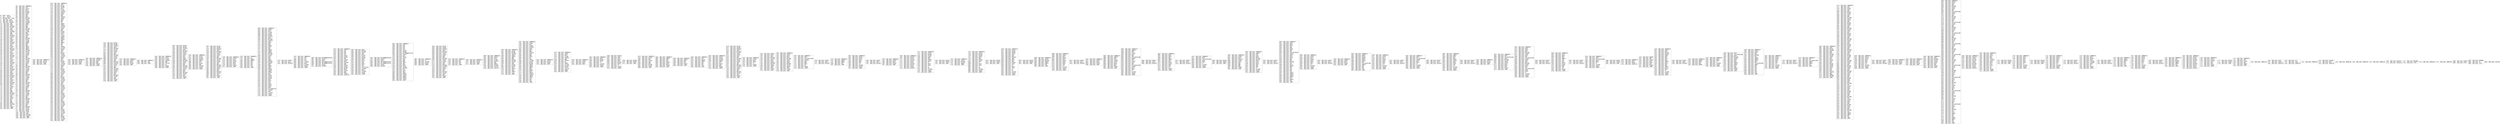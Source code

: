 digraph "graph.cfg.gv" {
	subgraph global {
		node [fontname=Courier fontsize=30.0 rank=same shape=box]
		block_0 [label="0: %00 = #0x1\l2: %01 = #0x40\l4: MSTORE(%01, %00)\l5: [NO_SSA] DUP1\l6: [NO_SSA] PUSH1\l8: [NO_SSA] PUSH20\l1d: [NO_SSA] AND\l1e: [NO_SSA] DUP2\l1f: [NO_SSA] MSTORE\l20: [NO_SSA] PUSH1\l22: [NO_SSA] ADD\l23: [NO_SSA] PUSH1\l25: [NO_SSA] PUSH20\l3a: [NO_SSA] AND\l3b: [NO_SSA] DUP2\l3c: [NO_SSA] MSTORE\l3d: [NO_SSA] PUSH1\l3f: [NO_SSA] ADD\l40: [NO_SSA] PUSH1\l42: [NO_SSA] DUP2\l43: [NO_SSA] MSTORE\l44: [NO_SSA] PUSH1\l46: [NO_SSA] ADD\l47: [NO_SSA] PUSH1\l49: [NO_SSA] DUP2\l4a: [NO_SSA] MSTORE\l4b: [NO_SSA] PUSH1\l4d: [NO_SSA] ADD\l4e: [NO_SSA] PUSH1\l50: [NO_SSA] DUP2\l51: [NO_SSA] MSTORE\l52: [NO_SSA] PUSH1\l54: [NO_SSA] ADD\l55: [NO_SSA] PUSH1\l57: [NO_SSA] DUP2\l58: [NO_SSA] MSTORE\l59: [NO_SSA] PUSH1\l5b: [NO_SSA] ADD\l5c: [NO_SSA] PUSH1\l5e: [NO_SSA] DUP2\l5f: [NO_SSA] MSTORE\l60: [NO_SSA] PUSH1\l62: [NO_SSA] ADD\l63: [NO_SSA] PUSH1\l65: [NO_SSA] DUP2\l66: [NO_SSA] MSTORE\l67: [NO_SSA] PUSH1\l69: [NO_SSA] ADD\l6a: [NO_SSA] PUSH1\l6c: [NO_SSA] DUP2\l6d: [NO_SSA] MSTORE\l6e: [NO_SSA] PUSH1\l70: [NO_SSA] ADD\l71: [NO_SSA] PUSH1\l73: [NO_SSA] DUP1\l74: [NO_SSA] NOT\l75: [NO_SSA] AND\l76: [NO_SSA] DUP2\l77: [NO_SSA] MSTORE\l78: [NO_SSA] PUSH1\l7a: [NO_SSA] ADD\l7b: [NO_SSA] PUSH1\l7d: [NO_SSA] DUP1\l7e: [NO_SSA] NOT\l7f: [NO_SSA] AND\l80: [NO_SSA] DUP2\l81: [NO_SSA] MSTORE\l82: [NO_SSA] POP\l83: [NO_SSA] SWAP1\l84: [NO_SSA] JUMP\l"]
		block_85 [label="85: [NO_SSA] JUMPDEST\l86: [NO_SSA] POP\l87: [NO_SSA] PUSH1\l89: [NO_SSA] DUP1\l8a: [NO_SSA] MLOAD\l8b: [NO_SSA] PUSH2\l8e: [NO_SSA] DUP2\l8f: [NO_SSA] ADD\l90: [NO_SSA] DUP3\l91: [NO_SSA] MSTORE\l92: [NO_SSA] PUSH1\l94: [NO_SSA] SLOAD\l95: [NO_SSA] PUSH20\laa: [NO_SSA] SWAP1\lab: [NO_SSA] DUP2\lac: [NO_SSA] AND\lad: [NO_SSA] DUP3\lae: [NO_SSA] MSTORE\laf: [NO_SSA] PUSH1\lb1: [NO_SSA] SLOAD\lb2: [NO_SSA] AND\lb3: [NO_SSA] PUSH1\lb5: [NO_SSA] DUP3\lb6: [NO_SSA] ADD\lb7: [NO_SSA] MSTORE\lb8: [NO_SSA] PUSH1\lba: [NO_SSA] SLOAD\lbb: [NO_SSA] SWAP2\lbc: [NO_SSA] DUP2\lbd: [NO_SSA] ADD\lbe: [NO_SSA] SWAP2\lbf: [NO_SSA] SWAP1\lc0: [NO_SSA] SWAP2\lc1: [NO_SSA] MSTORE\lc2: [NO_SSA] PUSH1\lc4: [NO_SSA] SLOAD\lc5: [NO_SSA] PUSH1\lc7: [NO_SSA] DUP3\lc8: [NO_SSA] ADD\lc9: [NO_SSA] MSTORE\lca: [NO_SSA] PUSH1\lcc: [NO_SSA] SLOAD\lcd: [NO_SSA] PUSH1\lcf: [NO_SSA] DUP3\ld0: [NO_SSA] ADD\ld1: [NO_SSA] MSTORE\ld2: [NO_SSA] PUSH1\ld4: [NO_SSA] SLOAD\ld5: [NO_SSA] PUSH1\ld7: [NO_SSA] DUP3\ld8: [NO_SSA] ADD\ld9: [NO_SSA] MSTORE\lda: [NO_SSA] PUSH1\ldc: [NO_SSA] SLOAD\ldd: [NO_SSA] PUSH1\ldf: [NO_SSA] DUP3\le0: [NO_SSA] ADD\le1: [NO_SSA] MSTORE\le2: [NO_SSA] PUSH1\le4: [NO_SSA] SLOAD\le5: [NO_SSA] PUSH1\le7: [NO_SSA] DUP3\le8: [NO_SSA] ADD\le9: [NO_SSA] MSTORE\lea: [NO_SSA] PUSH1\lec: [NO_SSA] SLOAD\led: [NO_SSA] PUSH2\lf0: [NO_SSA] DUP3\lf1: [NO_SSA] ADD\lf2: [NO_SSA] MSTORE\lf3: [NO_SSA] PUSH1\lf5: [NO_SSA] SLOAD\lf6: [NO_SSA] PUSH2\lf9: [NO_SSA] DUP3\lfa: [NO_SSA] ADD\lfb: [NO_SSA] MSTORE\lfc: [NO_SSA] PUSH1\lfe: [NO_SSA] SLOAD\lff: [NO_SSA] PUSH2\l102: [NO_SSA] DUP3\l103: [NO_SSA] ADD\l104: [NO_SSA] MSTORE\l105: [NO_SSA] SWAP1\l106: [NO_SSA] JUMP\l"]
		block_107 [label="107: [NO_SSA] JUMPDEST\l108: [NO_SSA] PUSH2\l10b: [NO_SSA] PUSH2\l10e: [NO_SSA] JUMP\l"]
		block_10f [label="10f: [NO_SSA] JUMPDEST\l110: [NO_SSA] DUP1\l111: [NO_SSA] MLOAD\l112: [NO_SSA] PUSH1\l114: [NO_SSA] DUP1\l115: [NO_SSA] SLOAD\l116: [NO_SSA] PUSH20\l12b: [NO_SSA] SWAP3\l12c: [NO_SSA] DUP4\l12d: [NO_SSA] AND\l12e: [NO_SSA] PUSH32\l14f: [NO_SSA] SWAP2\l150: [NO_SSA] DUP3\l151: [NO_SSA] AND\l152: [NO_SSA] OR\l153: [NO_SSA] SWAP1\l154: [NO_SSA] SWAP2\l155: [NO_SSA] SSTORE\l156: [NO_SSA] PUSH1\l158: [NO_SSA] DUP4\l159: [NO_SSA] ADD\l15a: [NO_SSA] MLOAD\l15b: [NO_SSA] PUSH1\l15d: [NO_SSA] DUP1\l15e: [NO_SSA] SLOAD\l15f: [NO_SSA] SWAP2\l160: [NO_SSA] SWAP1\l161: [NO_SSA] SWAP4\l162: [NO_SSA] AND\l163: [NO_SSA] SWAP2\l164: [NO_SSA] AND\l165: [NO_SSA] OR\l166: [NO_SSA] SWAP1\l167: [NO_SSA] SSTORE\l168: [NO_SSA] PUSH1\l16a: [NO_SSA] DUP2\l16b: [NO_SSA] ADD\l16c: [NO_SSA] MLOAD\l16d: [NO_SSA] PUSH1\l16f: [NO_SSA] SSTORE\l170: [NO_SSA] PUSH1\l172: [NO_SSA] DUP2\l173: [NO_SSA] ADD\l174: [NO_SSA] MLOAD\l175: [NO_SSA] PUSH1\l177: [NO_SSA] SSTORE\l178: [NO_SSA] PUSH1\l17a: [NO_SSA] DUP2\l17b: [NO_SSA] ADD\l17c: [NO_SSA] MLOAD\l17d: [NO_SSA] PUSH1\l17f: [NO_SSA] SSTORE\l180: [NO_SSA] PUSH1\l182: [NO_SSA] DUP2\l183: [NO_SSA] ADD\l184: [NO_SSA] MLOAD\l185: [NO_SSA] PUSH1\l187: [NO_SSA] SSTORE\l188: [NO_SSA] PUSH1\l18a: [NO_SSA] DUP2\l18b: [NO_SSA] ADD\l18c: [NO_SSA] MLOAD\l18d: [NO_SSA] PUSH1\l18f: [NO_SSA] SSTORE\l190: [NO_SSA] PUSH1\l192: [NO_SSA] DUP2\l193: [NO_SSA] ADD\l194: [NO_SSA] MLOAD\l195: [NO_SSA] PUSH1\l197: [NO_SSA] SSTORE\l198: [NO_SSA] PUSH2\l19b: [NO_SSA] DUP2\l19c: [NO_SSA] ADD\l19d: [NO_SSA] MLOAD\l19e: [NO_SSA] PUSH1\l1a0: [NO_SSA] SSTORE\l1a1: [NO_SSA] PUSH2\l1a4: [NO_SSA] DUP2\l1a5: [NO_SSA] ADD\l1a6: [NO_SSA] MLOAD\l1a7: [NO_SSA] PUSH1\l1a9: [NO_SSA] SSTORE\l1aa: [NO_SSA] PUSH2\l1ad: [NO_SSA] ADD\l1ae: [NO_SSA] MLOAD\l1af: [NO_SSA] PUSH1\l1b1: [NO_SSA] SSTORE\l1b2: [NO_SSA] JUMP\l"]
		block_1b3 [label="1b3: [NO_SSA] JUMPDEST\l1b4: [NO_SSA] PUSH2\l1b7: [NO_SSA] PUSH2\l1ba: [NO_SSA] JUMP\l"]
		block_1bb [label="1bb: [NO_SSA] JUMPDEST\l1bc: [NO_SSA] PUSH20\l1d1: [NO_SSA] DUP2\l1d2: [NO_SSA] AND\l1d3: [NO_SSA] PUSH2\l1d6: [NO_SSA] JUMPI\l"]
		block_1d7 [label="1d7: [NO_SSA] PUSH1\l1d9: [NO_SSA] MLOAD\l1da: [NO_SSA] PUSH32\l1fb: [NO_SSA] DUP2\l1fc: [NO_SSA] MSTORE\l1fd: [NO_SSA] PUSH1\l1ff: [NO_SSA] PUSH1\l201: [NO_SSA] DUP3\l202: [NO_SSA] ADD\l203: [NO_SSA] MSTORE\l204: [NO_SSA] PUSH1\l206: [NO_SSA] PUSH1\l208: [NO_SSA] DUP3\l209: [NO_SSA] ADD\l20a: [NO_SSA] MSTORE\l20b: [NO_SSA] PUSH32\l22c: [NO_SSA] PUSH1\l22e: [NO_SSA] DUP3\l22f: [NO_SSA] ADD\l230: [NO_SSA] MSTORE\l231: [NO_SSA] PUSH32\l252: [NO_SSA] PUSH1\l254: [NO_SSA] DUP3\l255: [NO_SSA] ADD\l256: [NO_SSA] MSTORE\l257: [NO_SSA] PUSH1\l259: [NO_SSA] ADD\l25a: [NO_SSA] PUSH2\l25d: [NO_SSA] JUMP\l"]
		block_25e [label="25e: [NO_SSA] JUMPDEST\l25f: [NO_SSA] PUSH2\l262: [NO_SSA] DUP2\l263: [NO_SSA] PUSH2\l266: [NO_SSA] JUMP\l"]
		block_267 [label="267: [NO_SSA] JUMPDEST\l268: [NO_SSA] POP\l269: [NO_SSA] JUMP\l"]
		block_26a [label="26a: [NO_SSA] JUMPDEST\l26b: [NO_SSA] PUSH1\l26d: [NO_SSA] SLOAD\l26e: [NO_SSA] PUSH20\l283: [NO_SSA] AND\l284: [NO_SSA] CALLER\l285: [NO_SSA] EQ\l286: [NO_SSA] PUSH2\l289: [NO_SSA] JUMPI\l"]
		block_28a [label="28a: [NO_SSA] PUSH1\l28c: [NO_SSA] MLOAD\l28d: [NO_SSA] PUSH32\l2ae: [NO_SSA] DUP2\l2af: [NO_SSA] MSTORE\l2b0: [NO_SSA] PUSH1\l2b2: [NO_SSA] PUSH1\l2b4: [NO_SSA] DUP3\l2b5: [NO_SSA] ADD\l2b6: [NO_SSA] DUP2\l2b7: [NO_SSA] SWAP1\l2b8: [NO_SSA] MSTORE\l2b9: [NO_SSA] PUSH1\l2bb: [NO_SSA] DUP3\l2bc: [NO_SSA] ADD\l2bd: [NO_SSA] MSTORE\l2be: [NO_SSA] PUSH32\l2df: [NO_SSA] PUSH1\l2e1: [NO_SSA] DUP3\l2e2: [NO_SSA] ADD\l2e3: [NO_SSA] MSTORE\l2e4: [NO_SSA] PUSH1\l2e6: [NO_SSA] ADD\l2e7: [NO_SSA] PUSH2\l2ea: [NO_SSA] JUMP\l"]
		block_2eb [label="2eb: [NO_SSA] JUMPDEST\l2ec: [NO_SSA] PUSH1\l2ee: [NO_SSA] SLOAD\l2ef: [NO_SSA] PUSH21\l305: [NO_SSA] SWAP1\l306: [NO_SSA] DIV\l307: [NO_SSA] PUSH1\l309: [NO_SSA] AND\l30a: [NO_SSA] ISZERO\l30b: [NO_SSA] PUSH2\l30e: [NO_SSA] JUMPI\l"]
		block_30f [label="30f: [NO_SSA] PUSH1\l311: [NO_SSA] MLOAD\l312: [NO_SSA] PUSH32\l333: [NO_SSA] DUP2\l334: [NO_SSA] MSTORE\l335: [NO_SSA] PUSH1\l337: [NO_SSA] PUSH1\l339: [NO_SSA] DUP3\l33a: [NO_SSA] ADD\l33b: [NO_SSA] MSTORE\l33c: [NO_SSA] PUSH1\l33e: [NO_SSA] PUSH1\l340: [NO_SSA] DUP3\l341: [NO_SSA] ADD\l342: [NO_SSA] MSTORE\l343: [NO_SSA] PUSH32\l364: [NO_SSA] PUSH1\l366: [NO_SSA] DUP3\l367: [NO_SSA] ADD\l368: [NO_SSA] MSTORE\l369: [NO_SSA] PUSH1\l36b: [NO_SSA] ADD\l36c: [NO_SSA] PUSH2\l36f: [NO_SSA] JUMP\l"]
		block_370 [label="370: [NO_SSA] JUMPDEST\l371: [NO_SSA] PUSH1\l373: [NO_SSA] DUP3\l374: [NO_SSA] PUSH2\l377: [NO_SSA] DUP6\l378: [NO_SSA] DUP5\l379: [NO_SSA] PUSH2\l37c: [NO_SSA] JUMP\l"]
		block_37d [label="37d: [NO_SSA] JUMPDEST\l37e: [NO_SSA] EQ\l37f: [NO_SSA] SWAP5\l380: [NO_SSA] SWAP4\l381: [NO_SSA] POP\l382: [NO_SSA] POP\l383: [NO_SSA] POP\l384: [NO_SSA] POP\l385: [NO_SSA] JUMP\l"]
		block_386 [label="386: [NO_SSA] JUMPDEST\l387: [NO_SSA] PUSH1\l389: [NO_SSA] DUP1\l38a: [NO_SSA] SLOAD\l38b: [NO_SSA] PUSH1\l38d: [NO_SSA] MLOAD\l38e: [NO_SSA] PUSH32\l3af: [NO_SSA] DUP2\l3b0: [NO_SSA] MSTORE\l3b1: [NO_SSA] PUSH20\l3c6: [NO_SSA] DUP6\l3c7: [NO_SSA] DUP2\l3c8: [NO_SSA] AND\l3c9: [NO_SSA] SWAP4\l3ca: [NO_SSA] DUP3\l3cb: [NO_SSA] ADD\l3cc: [NO_SSA] SWAP4\l3cd: [NO_SSA] SWAP1\l3ce: [NO_SSA] SWAP4\l3cf: [NO_SSA] MSTORE\l3d0: [NO_SSA] PUSH1\l3d2: [NO_SSA] DUP2\l3d3: [NO_SSA] ADD\l3d4: [NO_SSA] DUP5\l3d5: [NO_SSA] SWAP1\l3d6: [NO_SSA] MSTORE\l3d7: [NO_SSA] SWAP2\l3d8: [NO_SSA] AND\l3d9: [NO_SSA] SWAP1\l3da: [NO_SSA] DUP2\l3db: [NO_SSA] SWAP1\l3dc: [NO_SSA] PUSH4\l3e1: [NO_SSA] SWAP1\l3e2: [NO_SSA] PUSH1\l3e4: [NO_SSA] ADD\l3e5: [NO_SSA] PUSH1\l3e7: [NO_SSA] PUSH1\l3e9: [NO_SSA] MLOAD\l3ea: [NO_SSA] DUP1\l3eb: [NO_SSA] DUP4\l3ec: [NO_SSA] SUB\l3ed: [NO_SSA] DUP2\l3ee: [NO_SSA] PUSH1\l3f0: [NO_SSA] DUP8\l3f1: [NO_SSA] DUP1\l3f2: [NO_SSA] EXTCODESIZE\l3f3: [NO_SSA] ISZERO\l3f4: [NO_SSA] DUP1\l3f5: [NO_SSA] ISZERO\l3f6: [NO_SSA] PUSH2\l3f9: [NO_SSA] JUMPI\l"]
		block_3fa [label="3fa: [NO_SSA] PUSH1\l3fc: [NO_SSA] DUP1\l3fd: [NO_SSA] REVERT\l"]
		block_3fe [label="3fe: [NO_SSA] JUMPDEST\l3ff: [NO_SSA] POP\l400: [NO_SSA] GAS\l401: [NO_SSA] CALL\l402: [NO_SSA] ISZERO\l403: [NO_SSA] DUP1\l404: [NO_SSA] ISZERO\l405: [NO_SSA] PUSH2\l408: [NO_SSA] JUMPI\l"]
		block_409 [label="409: [NO_SSA] RETURNDATASIZE\l40a: [NO_SSA] PUSH1\l40c: [NO_SSA] DUP1\l40d: [NO_SSA] RETURNDATACOPY\l40e: [NO_SSA] RETURNDATASIZE\l40f: [NO_SSA] PUSH1\l411: [NO_SSA] REVERT\l"]
		block_412 [label="412: [NO_SSA] JUMPDEST\l413: [NO_SSA] POP\l414: [NO_SSA] POP\l415: [NO_SSA] POP\l416: [NO_SSA] POP\l417: [NO_SSA] PUSH1\l419: [NO_SSA] PUSH1\l41b: [NO_SSA] ADD\l41c: [NO_SSA] SLOAD\l41d: [NO_SSA] DUP2\l41e: [NO_SSA] PUSH20\l433: [NO_SSA] AND\l434: [NO_SSA] PUSH4\l439: [NO_SSA] PUSH1\l43b: [NO_SSA] MLOAD\l43c: [NO_SSA] DUP2\l43d: [NO_SSA] PUSH4\l442: [NO_SSA] AND\l443: [NO_SSA] PUSH1\l445: [NO_SSA] INVALID\l"]
		block_446 [label="446: [NO_SSA] DUP2\l447: [NO_SSA] MSTORE\l448: [NO_SSA] PUSH1\l44a: [NO_SSA] ADD\l44b: [NO_SSA] PUSH1\l44d: [NO_SSA] PUSH1\l44f: [NO_SSA] MLOAD\l450: [NO_SSA] DUP1\l451: [NO_SSA] DUP4\l452: [NO_SSA] SUB\l453: [NO_SSA] DUP2\l454: [NO_SSA] DUP7\l455: [NO_SSA] GAS\l456: [NO_SSA] STATICCALL\l457: [NO_SSA] ISZERO\l458: [NO_SSA] DUP1\l459: [NO_SSA] ISZERO\l45a: [NO_SSA] PUSH2\l45d: [NO_SSA] JUMPI\l"]
		block_45e [label="45e: [NO_SSA] RETURNDATASIZE\l45f: [NO_SSA] PUSH1\l461: [NO_SSA] DUP1\l462: [NO_SSA] RETURNDATACOPY\l463: [NO_SSA] RETURNDATASIZE\l464: [NO_SSA] PUSH1\l466: [NO_SSA] REVERT\l"]
		block_467 [label="467: [NO_SSA] JUMPDEST\l468: [NO_SSA] POP\l469: [NO_SSA] POP\l46a: [NO_SSA] POP\l46b: [NO_SSA] POP\l46c: [NO_SSA] PUSH1\l46e: [NO_SSA] MLOAD\l46f: [NO_SSA] RETURNDATASIZE\l470: [NO_SSA] PUSH1\l472: [NO_SSA] NOT\l473: [NO_SSA] PUSH1\l475: [NO_SSA] DUP3\l476: [NO_SSA] ADD\l477: [NO_SSA] AND\l478: [NO_SSA] DUP3\l479: [NO_SSA] ADD\l47a: [NO_SSA] DUP1\l47b: [NO_SSA] PUSH1\l47d: [NO_SSA] MSTORE\l47e: [NO_SSA] POP\l47f: [NO_SSA] DUP2\l480: [NO_SSA] ADD\l481: [NO_SSA] SWAP1\l482: [NO_SSA] PUSH2\l485: [NO_SSA] SWAP2\l486: [NO_SSA] SWAP1\l487: [NO_SSA] PUSH2\l48a: [NO_SSA] JUMP\l"]
		block_48b [label="48b: [NO_SSA] JUMPDEST\l48c: [NO_SSA] GT\l48d: [NO_SSA] ISZERO\l48e: [NO_SSA] PUSH2\l491: [NO_SSA] JUMPI\l"]
		block_492 [label="492: [NO_SSA] PUSH1\l494: [NO_SSA] MLOAD\l495: [NO_SSA] PUSH32\l4b6: [NO_SSA] DUP2\l4b7: [NO_SSA] MSTORE\l4b8: [NO_SSA] PUSH1\l4ba: [NO_SSA] PUSH1\l4bc: [NO_SSA] DUP3\l4bd: [NO_SSA] ADD\l4be: [NO_SSA] MSTORE\l4bf: [NO_SSA] PUSH1\l4c1: [NO_SSA] PUSH1\l4c3: [NO_SSA] DUP3\l4c4: [NO_SSA] ADD\l4c5: [NO_SSA] MSTORE\l4c6: [NO_SSA] PUSH32\l4e7: [NO_SSA] PUSH1\l4e9: [NO_SSA] DUP3\l4ea: [NO_SSA] ADD\l4eb: [NO_SSA] MSTORE\l4ec: [NO_SSA] PUSH1\l4ee: [NO_SSA] ADD\l4ef: [NO_SSA] PUSH2\l4f2: [NO_SSA] JUMP\l"]
		block_4f3 [label="4f3: [NO_SSA] JUMPDEST\l4f4: [NO_SSA] POP\l4f5: [NO_SSA] POP\l4f6: [NO_SSA] POP\l4f7: [NO_SSA] JUMP\l"]
		block_4f8 [label="4f8: [NO_SSA] JUMPDEST\l4f9: [NO_SSA] PUSH2\l4fc: [NO_SSA] PUSH2\l4ff: [NO_SSA] JUMP\l"]
		block_500 [label="500: [NO_SSA] JUMPDEST\l501: [NO_SSA] PUSH1\l503: [NO_SSA] DUP1\l504: [NO_SSA] SLOAD\l505: [NO_SSA] PUSH32\l526: [NO_SSA] AND\l527: [NO_SSA] SWAP1\l528: [NO_SSA] SSTORE\l529: [NO_SSA] PUSH32\l54a: [NO_SSA] CALLER\l"]
		block_54b [label="54b: [NO_SSA] JUMPDEST\l54c: [NO_SSA] PUSH1\l54e: [NO_SSA] MLOAD\l54f: [NO_SSA] PUSH20\l564: [NO_SSA] SWAP1\l565: [NO_SSA] SWAP2\l566: [NO_SSA] AND\l567: [NO_SSA] DUP2\l568: [NO_SSA] MSTORE\l569: [NO_SSA] PUSH1\l56b: [NO_SSA] ADD\l56c: [NO_SSA] PUSH1\l56e: [NO_SSA] MLOAD\l56f: [NO_SSA] DUP1\l570: [NO_SSA] SWAP2\l571: [NO_SSA] SUB\l572: [NO_SSA] SWAP1\l573: [NO_SSA] LOG1\l574: [NO_SSA] JUMP\l"]
		block_575 [label="575: [NO_SSA] JUMPDEST\l576: [NO_SSA] PUSH1\l578: [NO_SSA] DUP1\l579: [NO_SSA] SLOAD\l57a: [NO_SSA] PUSH20\l58f: [NO_SSA] DUP4\l590: [NO_SSA] DUP2\l591: [NO_SSA] AND\l592: [NO_SSA] PUSH32\l5b3: [NO_SSA] DUP4\l5b4: [NO_SSA] AND\l5b5: [NO_SSA] DUP2\l5b6: [NO_SSA] OR\l5b7: [NO_SSA] DUP5\l5b8: [NO_SSA] SSTORE\l5b9: [NO_SSA] PUSH1\l5bb: [NO_SSA] MLOAD\l5bc: [NO_SSA] SWAP2\l5bd: [NO_SSA] SWAP1\l5be: [NO_SSA] SWAP3\l5bf: [NO_SSA] AND\l5c0: [NO_SSA] SWAP3\l5c1: [NO_SSA] DUP4\l5c2: [NO_SSA] SWAP2\l5c3: [NO_SSA] PUSH32\l5e4: [NO_SSA] SWAP2\l5e5: [NO_SSA] SWAP1\l5e6: [NO_SSA] LOG3\l5e7: [NO_SSA] POP\l5e8: [NO_SSA] POP\l5e9: [NO_SSA] JUMP\l"]
		block_5ea [label="5ea: [NO_SSA] JUMPDEST\l5eb: [NO_SSA] PUSH2\l5ee: [NO_SSA] PUSH2\l5f1: [NO_SSA] JUMP\l"]
		block_5f2 [label="5f2: [NO_SSA] JUMPDEST\l5f3: [NO_SSA] PUSH1\l5f5: [NO_SSA] DUP1\l5f6: [NO_SSA] SLOAD\l5f7: [NO_SSA] PUSH32\l618: [NO_SSA] AND\l619: [NO_SSA] PUSH21\l62f: [NO_SSA] OR\l630: [NO_SSA] SWAP1\l631: [NO_SSA] SSTORE\l632: [NO_SSA] PUSH32\l653: [NO_SSA] PUSH2\l656: [NO_SSA] CALLER\l657: [NO_SSA] SWAP1\l658: [NO_SSA] JUMP\l"]
		block_659 [label="659: [NO_SSA] JUMPDEST\l65a: [NO_SSA] PUSH1\l65c: [NO_SSA] DUP2\l65d: [NO_SSA] DUP2\l"]
		block_65e [label="65e: [NO_SSA] JUMPDEST\l65f: [NO_SSA] DUP5\l660: [NO_SSA] MLOAD\l661: [NO_SSA] DUP2\l662: [NO_SSA] LT\l663: [NO_SSA] ISZERO\l664: [NO_SSA] PUSH2\l667: [NO_SSA] JUMPI\l"]
		block_668 [label="668: [NO_SSA] PUSH2\l66b: [NO_SSA] DUP3\l66c: [NO_SSA] DUP7\l66d: [NO_SSA] DUP4\l66e: [NO_SSA] DUP2\l66f: [NO_SSA] MLOAD\l670: [NO_SSA] DUP2\l671: [NO_SSA] LT\l672: [NO_SSA] PUSH2\l675: [NO_SSA] JUMPI\l"]
		block_676 [label="676: [NO_SSA] PUSH2\l679: [NO_SSA] PUSH2\l67c: [NO_SSA] JUMP\l"]
		block_67d [label="67d: [NO_SSA] JUMPDEST\l67e: [NO_SSA] PUSH1\l680: [NO_SSA] MUL\l681: [NO_SSA] PUSH1\l683: [NO_SSA] ADD\l684: [NO_SSA] ADD\l685: [NO_SSA] MLOAD\l686: [NO_SSA] PUSH2\l689: [NO_SSA] JUMP\l"]
		block_68a [label="68a: [NO_SSA] JUMPDEST\l68b: [NO_SSA] SWAP2\l68c: [NO_SSA] POP\l68d: [NO_SSA] DUP1\l68e: [NO_SSA] PUSH2\l691: [NO_SSA] DUP2\l692: [NO_SSA] PUSH2\l695: [NO_SSA] JUMP\l"]
		block_696 [label="696: [NO_SSA] JUMPDEST\l697: [NO_SSA] SWAP2\l698: [NO_SSA] POP\l699: [NO_SSA] POP\l69a: [NO_SSA] PUSH2\l69d: [NO_SSA] JUMP\l"]
		block_69e [label="69e: [NO_SSA] JUMPDEST\l69f: [NO_SSA] POP\l6a0: [NO_SSA] SWAP4\l6a1: [NO_SSA] SWAP3\l6a2: [NO_SSA] POP\l6a3: [NO_SSA] POP\l6a4: [NO_SSA] POP\l6a5: [NO_SSA] JUMP\l"]
		block_6a6 [label="6a6: [NO_SSA] JUMPDEST\l6a7: [NO_SSA] PUSH1\l6a9: [NO_SSA] SLOAD\l6aa: [NO_SSA] PUSH21\l6c0: [NO_SSA] SWAP1\l6c1: [NO_SSA] DIV\l6c2: [NO_SSA] PUSH1\l6c4: [NO_SSA] AND\l6c5: [NO_SSA] PUSH2\l6c8: [NO_SSA] JUMPI\l"]
		block_6c9 [label="6c9: [NO_SSA] PUSH1\l6cb: [NO_SSA] MLOAD\l6cc: [NO_SSA] PUSH32\l6ed: [NO_SSA] DUP2\l6ee: [NO_SSA] MSTORE\l6ef: [NO_SSA] PUSH1\l6f1: [NO_SSA] PUSH1\l6f3: [NO_SSA] DUP3\l6f4: [NO_SSA] ADD\l6f5: [NO_SSA] MSTORE\l6f6: [NO_SSA] PUSH1\l6f8: [NO_SSA] PUSH1\l6fa: [NO_SSA] DUP3\l6fb: [NO_SSA] ADD\l6fc: [NO_SSA] MSTORE\l6fd: [NO_SSA] PUSH32\l71e: [NO_SSA] PUSH1\l720: [NO_SSA] DUP3\l721: [NO_SSA] ADD\l722: [NO_SSA] MSTORE\l723: [NO_SSA] PUSH1\l725: [NO_SSA] ADD\l726: [NO_SSA] PUSH2\l729: [NO_SSA] JUMP\l"]
		block_72a [label="72a: [NO_SSA] JUMPDEST\l72b: [NO_SSA] PUSH1\l72d: [NO_SSA] DUP2\l72e: [NO_SSA] DUP4\l72f: [NO_SSA] LT\l730: [NO_SSA] PUSH2\l733: [NO_SSA] JUMPI\l"]
		block_734 [label="734: [NO_SSA] PUSH1\l736: [NO_SSA] DUP3\l737: [NO_SSA] DUP2\l738: [NO_SSA] MSTORE\l739: [NO_SSA] PUSH1\l73b: [NO_SSA] DUP5\l73c: [NO_SSA] SWAP1\l73d: [NO_SSA] MSTORE\l73e: [NO_SSA] PUSH1\l740: [NO_SSA] SWAP1\l741: [NO_SSA] SHA3\l742: [NO_SSA] PUSH2\l745: [NO_SSA] JUMP\l"]
		block_746 [label="746: [NO_SSA] JUMPDEST\l747: [NO_SSA] PUSH1\l749: [NO_SSA] DUP4\l74a: [NO_SSA] DUP2\l74b: [NO_SSA] MSTORE\l74c: [NO_SSA] PUSH1\l74e: [NO_SSA] DUP4\l74f: [NO_SSA] SWAP1\l750: [NO_SSA] MSTORE\l751: [NO_SSA] PUSH1\l753: [NO_SSA] SWAP1\l754: [NO_SSA] SHA3\l755: [NO_SSA] PUSH2\l758: [NO_SSA] JUMP\l"]
		block_759 [label="759: [NO_SSA] JUMPDEST\l75a: [NO_SSA] DUP1\l75b: [NO_SSA] CALLDATALOAD\l75c: [NO_SSA] PUSH20\l771: [NO_SSA] DUP2\l772: [NO_SSA] AND\l773: [NO_SSA] DUP2\l774: [NO_SSA] EQ\l775: [NO_SSA] PUSH2\l778: [NO_SSA] JUMPI\l"]
		block_779 [label="779: [NO_SSA] PUSH1\l77b: [NO_SSA] DUP1\l77c: [NO_SSA] REVERT\l"]
		block_77d [label="77d: [NO_SSA] JUMPDEST\l77e: [NO_SSA] SWAP2\l77f: [NO_SSA] SWAP1\l780: [NO_SSA] POP\l781: [NO_SSA] JUMP\l"]
		block_782 [label="782: [NO_SSA] JUMPDEST\l783: [NO_SSA] PUSH1\l785: [NO_SSA] PUSH1\l787: [NO_SSA] DUP3\l788: [NO_SSA] DUP5\l789: [NO_SSA] SUB\l78a: [NO_SSA] SLT\l78b: [NO_SSA] ISZERO\l78c: [NO_SSA] PUSH2\l78f: [NO_SSA] JUMPI\l"]
		block_790 [label="790: [NO_SSA] PUSH1\l792: [NO_SSA] DUP1\l793: [NO_SSA] REVERT\l"]
		block_794 [label="794: [NO_SSA] JUMPDEST\l795: [NO_SSA] PUSH2\l798: [NO_SSA] DUP3\l799: [NO_SSA] PUSH2\l79c: [NO_SSA] JUMP\l"]
		block_79d [label="79d: [NO_SSA] JUMPDEST\l79e: [NO_SSA] PUSH32\l7bf: [NO_SSA] PUSH1\l7c1: [NO_SSA] MSTORE\l7c2: [NO_SSA] PUSH1\l7c4: [NO_SSA] PUSH1\l7c6: [NO_SSA] MSTORE\l7c7: [NO_SSA] PUSH1\l7c9: [NO_SSA] PUSH1\l7cb: [NO_SSA] REVERT\l"]
		block_7cc [label="7cc: [NO_SSA] JUMPDEST\l7cd: [NO_SSA] PUSH1\l7cf: [NO_SSA] MLOAD\l7d0: [NO_SSA] PUSH1\l7d2: [NO_SSA] DUP2\l7d3: [NO_SSA] ADD\l7d4: [NO_SSA] PUSH8\l7dd: [NO_SSA] DUP2\l7de: [NO_SSA] GT\l7df: [NO_SSA] DUP3\l7e0: [NO_SSA] DUP3\l7e1: [NO_SSA] LT\l7e2: [NO_SSA] OR\l7e3: [NO_SSA] ISZERO\l7e4: [NO_SSA] PUSH2\l7e7: [NO_SSA] JUMPI\l"]
		block_7e8 [label="7e8: [NO_SSA] PUSH2\l7eb: [NO_SSA] PUSH2\l7ee: [NO_SSA] JUMP\l"]
		block_7ef [label="7ef: [NO_SSA] JUMPDEST\l7f0: [NO_SSA] PUSH1\l7f2: [NO_SSA] MSTORE\l7f3: [NO_SSA] SWAP1\l7f4: [NO_SSA] JUMP\l"]
		block_7f5 [label="7f5: [NO_SSA] JUMPDEST\l7f6: [NO_SSA] PUSH1\l7f8: [NO_SSA] MLOAD\l7f9: [NO_SSA] PUSH2\l7fc: [NO_SSA] DUP2\l7fd: [NO_SSA] ADD\l7fe: [NO_SSA] PUSH8\l807: [NO_SSA] DUP2\l808: [NO_SSA] GT\l809: [NO_SSA] DUP3\l80a: [NO_SSA] DUP3\l80b: [NO_SSA] LT\l80c: [NO_SSA] OR\l80d: [NO_SSA] ISZERO\l80e: [NO_SSA] PUSH2\l811: [NO_SSA] JUMPI\l"]
		block_812 [label="812: [NO_SSA] PUSH2\l815: [NO_SSA] PUSH2\l818: [NO_SSA] JUMP\l"]
		block_819 [label="819: [NO_SSA] JUMPDEST\l81a: [NO_SSA] PUSH1\l81c: [NO_SSA] MLOAD\l81d: [NO_SSA] PUSH1\l81f: [NO_SSA] DUP3\l820: [NO_SSA] ADD\l821: [NO_SSA] PUSH32\l842: [NO_SSA] AND\l843: [NO_SSA] DUP2\l844: [NO_SSA] ADD\l845: [NO_SSA] PUSH8\l84e: [NO_SSA] DUP2\l84f: [NO_SSA] GT\l850: [NO_SSA] DUP3\l851: [NO_SSA] DUP3\l852: [NO_SSA] LT\l853: [NO_SSA] OR\l854: [NO_SSA] ISZERO\l855: [NO_SSA] PUSH2\l858: [NO_SSA] JUMPI\l"]
		block_859 [label="859: [NO_SSA] PUSH2\l85c: [NO_SSA] PUSH2\l85f: [NO_SSA] JUMP\l"]
		block_860 [label="860: [NO_SSA] JUMPDEST\l861: [NO_SSA] PUSH1\l863: [NO_SSA] MSTORE\l864: [NO_SSA] SWAP2\l865: [NO_SSA] SWAP1\l866: [NO_SSA] POP\l867: [NO_SSA] JUMP\l"]
		block_868 [label="868: [NO_SSA] JUMPDEST\l869: [NO_SSA] PUSH1\l86b: [NO_SSA] DUP1\l86c: [NO_SSA] PUSH1\l86e: [NO_SSA] DUP1\l86f: [NO_SSA] PUSH1\l871: [NO_SSA] DUP6\l872: [NO_SSA] DUP8\l873: [NO_SSA] SUB\l874: [NO_SSA] SLT\l875: [NO_SSA] ISZERO\l876: [NO_SSA] PUSH2\l879: [NO_SSA] JUMPI\l"]
		block_87a [label="87a: [NO_SSA] PUSH1\l87c: [NO_SSA] DUP1\l87d: [NO_SSA] REVERT\l"]
		block_87e [label="87e: [NO_SSA] JUMPDEST\l87f: [NO_SSA] PUSH2\l882: [NO_SSA] DUP6\l883: [NO_SSA] PUSH2\l886: [NO_SSA] JUMP\l"]
		block_887 [label="887: [NO_SSA] JUMPDEST\l888: [NO_SSA] SWAP4\l889: [NO_SSA] POP\l88a: [NO_SSA] PUSH1\l88c: [NO_SSA] PUSH2\l88f: [NO_SSA] DUP2\l890: [NO_SSA] DUP8\l891: [NO_SSA] ADD\l892: [NO_SSA] PUSH2\l895: [NO_SSA] JUMP\l"]
		block_896 [label="896: [NO_SSA] JUMPDEST\l897: [NO_SSA] SWAP4\l898: [NO_SSA] POP\l899: [NO_SSA] PUSH1\l89b: [NO_SSA] DUP7\l89c: [NO_SSA] ADD\l89d: [NO_SSA] CALLDATALOAD\l89e: [NO_SSA] SWAP3\l89f: [NO_SSA] POP\l8a0: [NO_SSA] PUSH1\l8a2: [NO_SSA] DUP7\l8a3: [NO_SSA] ADD\l8a4: [NO_SSA] CALLDATALOAD\l8a5: [NO_SSA] PUSH8\l8ae: [NO_SSA] DUP1\l8af: [NO_SSA] DUP3\l8b0: [NO_SSA] GT\l8b1: [NO_SSA] ISZERO\l8b2: [NO_SSA] PUSH2\l8b5: [NO_SSA] JUMPI\l"]
		block_8b6 [label="8b6: [NO_SSA] PUSH1\l8b8: [NO_SSA] DUP1\l8b9: [NO_SSA] REVERT\l"]
		block_8ba [label="8ba: [NO_SSA] JUMPDEST\l8bb: [NO_SSA] DUP2\l8bc: [NO_SSA] DUP9\l8bd: [NO_SSA] ADD\l8be: [NO_SSA] SWAP2\l8bf: [NO_SSA] POP\l8c0: [NO_SSA] DUP9\l8c1: [NO_SSA] PUSH1\l8c3: [NO_SSA] DUP4\l8c4: [NO_SSA] ADD\l8c5: [NO_SSA] SLT\l8c6: [NO_SSA] PUSH2\l8c9: [NO_SSA] JUMPI\l"]
		block_8ca [label="8ca: [NO_SSA] PUSH1\l8cc: [NO_SSA] DUP1\l8cd: [NO_SSA] REVERT\l"]
		block_8ce [label="8ce: [NO_SSA] JUMPDEST\l8cf: [NO_SSA] DUP2\l8d0: [NO_SSA] CALLDATALOAD\l8d1: [NO_SSA] DUP2\l8d2: [NO_SSA] DUP2\l8d3: [NO_SSA] GT\l8d4: [NO_SSA] ISZERO\l8d5: [NO_SSA] PUSH2\l8d8: [NO_SSA] JUMPI\l"]
		block_8d9 [label="8d9: [NO_SSA] PUSH2\l8dc: [NO_SSA] PUSH2\l8df: [NO_SSA] JUMP\l"]
		block_8e0 [label="8e0: [NO_SSA] JUMPDEST\l8e1: [NO_SSA] PUSH2\l8e4: [NO_SSA] DUP5\l8e5: [NO_SSA] PUSH32\l906: [NO_SSA] PUSH1\l908: [NO_SSA] DUP5\l909: [NO_SSA] ADD\l90a: [NO_SSA] AND\l90b: [NO_SSA] ADD\l90c: [NO_SSA] PUSH2\l90f: [NO_SSA] JUMP\l"]
		block_910 [label="910: [NO_SSA] JUMPDEST\l911: [NO_SSA] SWAP2\l912: [NO_SSA] POP\l913: [NO_SSA] DUP1\l914: [NO_SSA] DUP3\l915: [NO_SSA] MSTORE\l916: [NO_SSA] DUP10\l917: [NO_SSA] DUP5\l918: [NO_SSA] DUP3\l919: [NO_SSA] DUP6\l91a: [NO_SSA] ADD\l91b: [NO_SSA] ADD\l91c: [NO_SSA] GT\l91d: [NO_SSA] ISZERO\l91e: [NO_SSA] PUSH2\l921: [NO_SSA] JUMPI\l"]
		block_922 [label="922: [NO_SSA] PUSH1\l924: [NO_SSA] DUP1\l925: [NO_SSA] REVERT\l"]
		block_926 [label="926: [NO_SSA] JUMPDEST\l927: [NO_SSA] DUP1\l928: [NO_SSA] DUP5\l929: [NO_SSA] DUP5\l92a: [NO_SSA] ADD\l92b: [NO_SSA] DUP6\l92c: [NO_SSA] DUP5\l92d: [NO_SSA] ADD\l92e: [NO_SSA] CALLDATACOPY\l92f: [NO_SSA] PUSH1\l931: [NO_SSA] DUP5\l932: [NO_SSA] DUP3\l933: [NO_SSA] DUP5\l934: [NO_SSA] ADD\l935: [NO_SSA] ADD\l936: [NO_SSA] MSTORE\l937: [NO_SSA] POP\l938: [NO_SSA] DUP1\l939: [NO_SSA] SWAP4\l93a: [NO_SSA] POP\l93b: [NO_SSA] POP\l93c: [NO_SSA] POP\l93d: [NO_SSA] POP\l93e: [NO_SSA] SWAP3\l93f: [NO_SSA] SWAP6\l940: [NO_SSA] SWAP2\l941: [NO_SSA] SWAP5\l942: [NO_SSA] POP\l943: [NO_SSA] SWAP3\l944: [NO_SSA] POP\l945: [NO_SSA] JUMP\l"]
		block_946 [label="946: [NO_SSA] JUMPDEST\l947: [NO_SSA] PUSH1\l949: [NO_SSA] DUP1\l94a: [NO_SSA] PUSH1\l94c: [NO_SSA] DUP4\l94d: [NO_SSA] DUP6\l94e: [NO_SSA] SUB\l94f: [NO_SSA] SLT\l950: [NO_SSA] ISZERO\l951: [NO_SSA] PUSH2\l954: [NO_SSA] JUMPI\l"]
		block_955 [label="955: [NO_SSA] PUSH1\l957: [NO_SSA] DUP1\l958: [NO_SSA] REVERT\l"]
		block_959 [label="959: [NO_SSA] JUMPDEST\l95a: [NO_SSA] PUSH2\l95d: [NO_SSA] DUP4\l95e: [NO_SSA] PUSH2\l961: [NO_SSA] JUMP\l"]
		block_962 [label="962: [NO_SSA] JUMPDEST\l963: [NO_SSA] SWAP5\l964: [NO_SSA] PUSH1\l966: [NO_SSA] SWAP4\l967: [NO_SSA] SWAP1\l968: [NO_SSA] SWAP4\l969: [NO_SSA] ADD\l96a: [NO_SSA] CALLDATALOAD\l96b: [NO_SSA] SWAP4\l96c: [NO_SSA] POP\l96d: [NO_SSA] POP\l96e: [NO_SSA] POP\l96f: [NO_SSA] JUMP\l"]
		block_970 [label="970: [NO_SSA] JUMPDEST\l971: [NO_SSA] PUSH1\l973: [NO_SSA] DUP1\l974: [NO_SSA] PUSH1\l976: [NO_SSA] DUP4\l977: [NO_SSA] DUP6\l978: [NO_SSA] SUB\l979: [NO_SSA] SLT\l97a: [NO_SSA] ISZERO\l97b: [NO_SSA] PUSH2\l97e: [NO_SSA] JUMPI\l"]
		block_97f [label="97f: [NO_SSA] PUSH1\l981: [NO_SSA] DUP1\l982: [NO_SSA] REVERT\l"]
		block_983 [label="983: [NO_SSA] JUMPDEST\l984: [NO_SSA] DUP3\l985: [NO_SSA] CALLDATALOAD\l986: [NO_SSA] PUSH8\l98f: [NO_SSA] DUP1\l990: [NO_SSA] DUP3\l991: [NO_SSA] GT\l992: [NO_SSA] ISZERO\l993: [NO_SSA] PUSH2\l996: [NO_SSA] JUMPI\l"]
		block_997 [label="997: [NO_SSA] PUSH1\l999: [NO_SSA] DUP1\l99a: [NO_SSA] REVERT\l"]
		block_99b [label="99b: [NO_SSA] JUMPDEST\l99c: [NO_SSA] SWAP1\l99d: [NO_SSA] DUP5\l99e: [NO_SSA] ADD\l99f: [NO_SSA] SWAP1\l9a0: [NO_SSA] PUSH1\l9a2: [NO_SSA] DUP3\l9a3: [NO_SSA] DUP8\l9a4: [NO_SSA] SUB\l9a5: [NO_SSA] SLT\l9a6: [NO_SSA] ISZERO\l9a7: [NO_SSA] PUSH2\l9aa: [NO_SSA] JUMPI\l"]
		block_9ab [label="9ab: [NO_SSA] PUSH1\l9ad: [NO_SSA] DUP1\l9ae: [NO_SSA] REVERT\l"]
		block_9af [label="9af: [NO_SSA] JUMPDEST\l9b0: [NO_SSA] PUSH2\l9b3: [NO_SSA] PUSH2\l9b6: [NO_SSA] JUMP\l"]
		block_9b7 [label="9b7: [NO_SSA] JUMPDEST\l9b8: [NO_SSA] DUP3\l9b9: [NO_SSA] CALLDATALOAD\l9ba: [NO_SSA] DUP2\l9bb: [NO_SSA] MSTORE\l9bc: [NO_SSA] PUSH1\l9be: [NO_SSA] PUSH2\l9c1: [NO_SSA] DUP2\l9c2: [NO_SSA] DUP6\l9c3: [NO_SSA] ADD\l9c4: [NO_SSA] PUSH2\l9c7: [NO_SSA] JUMP\l"]
		block_9c8 [label="9c8: [NO_SSA] JUMPDEST\l9c9: [NO_SSA] DUP2\l9ca: [NO_SSA] DUP4\l9cb: [NO_SSA] ADD\l9cc: [NO_SSA] MSTORE\l9cd: [NO_SSA] PUSH1\l9cf: [NO_SSA] DUP5\l9d0: [NO_SSA] ADD\l9d1: [NO_SSA] CALLDATALOAD\l9d2: [NO_SSA] PUSH1\l9d4: [NO_SSA] DUP4\l9d5: [NO_SSA] ADD\l9d6: [NO_SSA] MSTORE\l9d7: [NO_SSA] PUSH1\l9d9: [NO_SSA] DUP5\l9da: [NO_SSA] ADD\l9db: [NO_SSA] CALLDATALOAD\l9dc: [NO_SSA] DUP4\l9dd: [NO_SSA] DUP2\l9de: [NO_SSA] GT\l9df: [NO_SSA] ISZERO\l9e0: [NO_SSA] PUSH2\l9e3: [NO_SSA] JUMPI\l"]
		block_9e4 [label="9e4: [NO_SSA] PUSH1\l9e6: [NO_SSA] DUP1\l9e7: [NO_SSA] REVERT\l"]
		block_9e8 [label="9e8: [NO_SSA] JUMPDEST\l9e9: [NO_SSA] DUP1\l9ea: [NO_SSA] DUP6\l9eb: [NO_SSA] ADD\l9ec: [NO_SSA] SWAP5\l9ed: [NO_SSA] POP\l9ee: [NO_SSA] POP\l9ef: [NO_SSA] DUP8\l9f0: [NO_SSA] PUSH1\l9f2: [NO_SSA] DUP6\l9f3: [NO_SSA] ADD\l9f4: [NO_SSA] SLT\l9f5: [NO_SSA] PUSH2\l9f8: [NO_SSA] JUMPI\l"]
		block_9f9 [label="9f9: [NO_SSA] PUSH1\l9fb: [NO_SSA] DUP1\l9fc: [NO_SSA] REVERT\l"]
		block_9fd [label="9fd: [NO_SSA] JUMPDEST\l9fe: [NO_SSA] DUP4\l9ff: [NO_SSA] CALLDATALOAD\la00: [NO_SSA] DUP4\la01: [NO_SSA] DUP2\la02: [NO_SSA] GT\la03: [NO_SSA] ISZERO\la04: [NO_SSA] PUSH2\la07: [NO_SSA] JUMPI\l"]
		block_a08 [label="a08: [NO_SSA] PUSH2\la0b: [NO_SSA] PUSH2\la0e: [NO_SSA] JUMP\l"]
		block_a0f [label="a0f: [NO_SSA] JUMPDEST\la10: [NO_SSA] DUP1\la11: [NO_SSA] PUSH1\la13: [NO_SSA] INVALID\l"]
		block_a14 [label="a14: [NO_SSA] SWAP4\la15: [NO_SSA] POP\la16: [NO_SSA] PUSH2\la19: [NO_SSA] DUP3\la1a: [NO_SSA] DUP6\la1b: [NO_SSA] ADD\la1c: [NO_SSA] PUSH2\la1f: [NO_SSA] JUMP\l"]
		block_a20 [label="a20: [NO_SSA] JUMPDEST\la21: [NO_SSA] DUP2\la22: [NO_SSA] DUP2\la23: [NO_SSA] MSTORE\la24: [NO_SSA] SWAP4\la25: [NO_SSA] DUP6\la26: [NO_SSA] ADD\la27: [NO_SSA] DUP3\la28: [NO_SSA] ADD\la29: [NO_SSA] SWAP4\la2a: [NO_SSA] DUP3\la2b: [NO_SSA] DUP2\la2c: [NO_SSA] ADD\la2d: [NO_SSA] SWAP1\la2e: [NO_SSA] DUP11\la2f: [NO_SSA] DUP7\la30: [NO_SSA] GT\la31: [NO_SSA] ISZERO\la32: [NO_SSA] PUSH2\la35: [NO_SSA] JUMPI\l"]
		block_a36 [label="a36: [NO_SSA] PUSH1\la38: [NO_SSA] DUP1\la39: [NO_SSA] REVERT\l"]
		block_a3a [label="a3a: [NO_SSA] JUMPDEST\la3b: [NO_SSA] SWAP6\la3c: [NO_SSA] DUP4\la3d: [NO_SSA] ADD\la3e: [NO_SSA] SWAP6\l"]
		block_a3f [label="a3f: [NO_SSA] JUMPDEST\la40: [NO_SSA] DUP6\la41: [NO_SSA] DUP8\la42: [NO_SSA] LT\la43: [NO_SSA] ISZERO\la44: [NO_SSA] PUSH2\la47: [NO_SSA] JUMPI\l"]
		block_a48 [label="a48: [NO_SSA] DUP7\la49: [NO_SSA] CALLDATALOAD\la4a: [NO_SSA] DUP3\la4b: [NO_SSA] MSTORE\la4c: [NO_SSA] SWAP6\la4d: [NO_SSA] DUP4\la4e: [NO_SSA] ADD\la4f: [NO_SSA] SWAP6\la50: [NO_SSA] SWAP1\la51: [NO_SSA] DUP4\la52: [NO_SSA] ADD\la53: [NO_SSA] SWAP1\la54: [NO_SSA] PUSH2\la57: [NO_SSA] JUMP\l"]
		block_a58 [label="a58: [NO_SSA] JUMPDEST\la59: [NO_SSA] PUSH1\la5b: [NO_SSA] DUP6\la5c: [NO_SSA] ADD\la5d: [NO_SSA] MSTORE\la5e: [NO_SSA] POP\la5f: [NO_SSA] SWAP2\la60: [NO_SSA] SWAP9\la61: [NO_SSA] SWAP7\la62: [NO_SSA] ADD\la63: [NO_SSA] CALLDATALOAD\la64: [NO_SSA] SWAP7\la65: [NO_SSA] POP\la66: [NO_SSA] POP\la67: [NO_SSA] POP\la68: [NO_SSA] POP\la69: [NO_SSA] POP\la6a: [NO_SSA] POP\la6b: [NO_SSA] JUMP\l"]
		block_a6c [label="a6c: [NO_SSA] JUMPDEST\la6d: [NO_SSA] PUSH1\la6f: [NO_SSA] PUSH1\la71: [NO_SSA] DUP3\la72: [NO_SSA] DUP5\la73: [NO_SSA] SUB\la74: [NO_SSA] SLT\la75: [NO_SSA] ISZERO\la76: [NO_SSA] PUSH2\la79: [NO_SSA] JUMPI\l"]
		block_a7a [label="a7a: [NO_SSA] PUSH1\la7c: [NO_SSA] DUP1\la7d: [NO_SSA] REVERT\l"]
		block_a7e [label="a7e: [NO_SSA] JUMPDEST\la7f: [NO_SSA] POP\la80: [NO_SSA] CALLDATALOAD\la81: [NO_SSA] SWAP2\la82: [NO_SSA] SWAP1\la83: [NO_SSA] POP\la84: [NO_SSA] JUMP\l"]
		block_a85 [label="a85: [NO_SSA] JUMPDEST\la86: [NO_SSA] DUP2\la87: [NO_SSA] MLOAD\la88: [NO_SSA] PUSH20\la9d: [NO_SSA] AND\la9e: [NO_SSA] DUP2\la9f: [NO_SSA] MSTORE\laa0: [NO_SSA] PUSH2\laa3: [NO_SSA] DUP2\laa4: [NO_SSA] ADD\laa5: [NO_SSA] PUSH1\laa7: [NO_SSA] DUP4\laa8: [NO_SSA] ADD\laa9: [NO_SSA] MLOAD\laaa: [NO_SSA] PUSH2\laad: [NO_SSA] PUSH1\laaf: [NO_SSA] DUP5\lab0: [NO_SSA] ADD\lab1: [NO_SSA] DUP3\lab2: [NO_SSA] PUSH20\lac7: [NO_SSA] AND\lac8: [NO_SSA] SWAP1\lac9: [NO_SSA] MSTORE\laca: [NO_SSA] JUMP\l"]
		block_acb [label="acb: [NO_SSA] JUMPDEST\lacc: [NO_SSA] POP\lacd: [NO_SSA] PUSH1\lacf: [NO_SSA] DUP4\lad0: [NO_SSA] ADD\lad1: [NO_SSA] MLOAD\lad2: [NO_SSA] PUSH1\lad4: [NO_SSA] DUP4\lad5: [NO_SSA] ADD\lad6: [NO_SSA] MSTORE\lad7: [NO_SSA] PUSH1\lad9: [NO_SSA] DUP4\lada: [NO_SSA] ADD\ladb: [NO_SSA] MLOAD\ladc: [NO_SSA] PUSH1\lade: [NO_SSA] DUP4\ladf: [NO_SSA] ADD\lae0: [NO_SSA] MSTORE\lae1: [NO_SSA] PUSH1\lae3: [NO_SSA] DUP4\lae4: [NO_SSA] ADD\lae5: [NO_SSA] MLOAD\lae6: [NO_SSA] PUSH1\lae8: [NO_SSA] DUP4\lae9: [NO_SSA] ADD\laea: [NO_SSA] MSTORE\laeb: [NO_SSA] PUSH1\laed: [NO_SSA] DUP4\laee: [NO_SSA] ADD\laef: [NO_SSA] MLOAD\laf0: [NO_SSA] PUSH1\laf2: [NO_SSA] DUP4\laf3: [NO_SSA] ADD\laf4: [NO_SSA] MSTORE\laf5: [NO_SSA] PUSH1\laf7: [NO_SSA] DUP4\laf8: [NO_SSA] ADD\laf9: [NO_SSA] MLOAD\lafa: [NO_SSA] PUSH1\lafc: [NO_SSA] DUP4\lafd: [NO_SSA] ADD\lafe: [NO_SSA] MSTORE\laff: [NO_SSA] PUSH1\lb01: [NO_SSA] DUP4\lb02: [NO_SSA] ADD\lb03: [NO_SSA] MLOAD\lb04: [NO_SSA] PUSH1\lb06: [NO_SSA] DUP4\lb07: [NO_SSA] ADD\lb08: [NO_SSA] MSTORE\lb09: [NO_SSA] PUSH2\lb0c: [NO_SSA] DUP1\lb0d: [NO_SSA] DUP5\lb0e: [NO_SSA] ADD\lb0f: [NO_SSA] MLOAD\lb10: [NO_SSA] DUP2\lb11: [NO_SSA] DUP5\lb12: [NO_SSA] ADD\lb13: [NO_SSA] MSTORE\lb14: [NO_SSA] POP\lb15: [NO_SSA] PUSH2\lb18: [NO_SSA] DUP1\lb19: [NO_SSA] DUP5\lb1a: [NO_SSA] ADD\lb1b: [NO_SSA] MLOAD\lb1c: [NO_SSA] DUP2\lb1d: [NO_SSA] DUP5\lb1e: [NO_SSA] ADD\lb1f: [NO_SSA] MSTORE\lb20: [NO_SSA] POP\lb21: [NO_SSA] PUSH2\lb24: [NO_SSA] DUP1\lb25: [NO_SSA] DUP5\lb26: [NO_SSA] ADD\lb27: [NO_SSA] MLOAD\lb28: [NO_SSA] DUP2\lb29: [NO_SSA] DUP5\lb2a: [NO_SSA] ADD\lb2b: [NO_SSA] MSTORE\lb2c: [NO_SSA] POP\lb2d: [NO_SSA] SWAP3\lb2e: [NO_SSA] SWAP2\lb2f: [NO_SSA] POP\lb30: [NO_SSA] POP\lb31: [NO_SSA] JUMP\l"]
		block_b32 [label="b32: [NO_SSA] JUMPDEST\lb33: [NO_SSA] PUSH1\lb35: [NO_SSA] PUSH2\lb38: [NO_SSA] DUP3\lb39: [NO_SSA] DUP5\lb3a: [NO_SSA] SUB\lb3b: [NO_SSA] SLT\lb3c: [NO_SSA] ISZERO\lb3d: [NO_SSA] PUSH2\lb40: [NO_SSA] JUMPI\l"]
		block_b41 [label="b41: [NO_SSA] PUSH1\lb43: [NO_SSA] DUP1\lb44: [NO_SSA] REVERT\l"]
		block_b45 [label="b45: [NO_SSA] JUMPDEST\lb46: [NO_SSA] PUSH2\lb49: [NO_SSA] PUSH2\lb4c: [NO_SSA] JUMP\l"]
		block_b4d [label="b4d: [NO_SSA] JUMPDEST\lb4e: [NO_SSA] PUSH2\lb51: [NO_SSA] DUP4\lb52: [NO_SSA] PUSH2\lb55: [NO_SSA] JUMP\l"]
		block_b56 [label="b56: [NO_SSA] JUMPDEST\lb57: [NO_SSA] DUP2\lb58: [NO_SSA] MSTORE\lb59: [NO_SSA] PUSH2\lb5c: [NO_SSA] PUSH1\lb5e: [NO_SSA] DUP5\lb5f: [NO_SSA] ADD\lb60: [NO_SSA] PUSH2\lb63: [NO_SSA] JUMP\l"]
		block_b64 [label="b64: [NO_SSA] JUMPDEST\lb65: [NO_SSA] PUSH1\lb67: [NO_SSA] DUP3\lb68: [NO_SSA] ADD\lb69: [NO_SSA] MSTORE\lb6a: [NO_SSA] PUSH1\lb6c: [NO_SSA] DUP4\lb6d: [NO_SSA] ADD\lb6e: [NO_SSA] CALLDATALOAD\lb6f: [NO_SSA] PUSH1\lb71: [NO_SSA] DUP3\lb72: [NO_SSA] ADD\lb73: [NO_SSA] MSTORE\lb74: [NO_SSA] PUSH1\lb76: [NO_SSA] DUP4\lb77: [NO_SSA] ADD\lb78: [NO_SSA] CALLDATALOAD\lb79: [NO_SSA] PUSH1\lb7b: [NO_SSA] DUP3\lb7c: [NO_SSA] ADD\lb7d: [NO_SSA] MSTORE\lb7e: [NO_SSA] PUSH1\lb80: [NO_SSA] DUP4\lb81: [NO_SSA] ADD\lb82: [NO_SSA] CALLDATALOAD\lb83: [NO_SSA] PUSH1\lb85: [NO_SSA] DUP3\lb86: [NO_SSA] ADD\lb87: [NO_SSA] MSTORE\lb88: [NO_SSA] PUSH1\lb8a: [NO_SSA] DUP4\lb8b: [NO_SSA] ADD\lb8c: [NO_SSA] CALLDATALOAD\lb8d: [NO_SSA] PUSH1\lb8f: [NO_SSA] DUP3\lb90: [NO_SSA] ADD\lb91: [NO_SSA] MSTORE\lb92: [NO_SSA] PUSH1\lb94: [NO_SSA] DUP4\lb95: [NO_SSA] ADD\lb96: [NO_SSA] CALLDATALOAD\lb97: [NO_SSA] PUSH1\lb99: [NO_SSA] DUP3\lb9a: [NO_SSA] ADD\lb9b: [NO_SSA] MSTORE\lb9c: [NO_SSA] PUSH1\lb9e: [NO_SSA] DUP4\lb9f: [NO_SSA] ADD\lba0: [NO_SSA] CALLDATALOAD\lba1: [NO_SSA] PUSH1\lba3: [NO_SSA] DUP3\lba4: [NO_SSA] ADD\lba5: [NO_SSA] MSTORE\lba6: [NO_SSA] PUSH2\lba9: [NO_SSA] DUP1\lbaa: [NO_SSA] DUP5\lbab: [NO_SSA] ADD\lbac: [NO_SSA] CALLDATALOAD\lbad: [NO_SSA] DUP2\lbae: [NO_SSA] DUP4\lbaf: [NO_SSA] ADD\lbb0: [NO_SSA] MSTORE\lbb1: [NO_SSA] POP\lbb2: [NO_SSA] PUSH2\lbb5: [NO_SSA] DUP1\lbb6: [NO_SSA] DUP5\lbb7: [NO_SSA] ADD\lbb8: [NO_SSA] CALLDATALOAD\lbb9: [NO_SSA] DUP2\lbba: [NO_SSA] DUP4\lbbb: [NO_SSA] ADD\lbbc: [NO_SSA] MSTORE\lbbd: [NO_SSA] POP\lbbe: [NO_SSA] PUSH2\lbc1: [NO_SSA] DUP1\lbc2: [NO_SSA] DUP5\lbc3: [NO_SSA] ADD\lbc4: [NO_SSA] CALLDATALOAD\lbc5: [NO_SSA] DUP2\lbc6: [NO_SSA] DUP4\lbc7: [NO_SSA] ADD\lbc8: [NO_SSA] MSTORE\lbc9: [NO_SSA] POP\lbca: [NO_SSA] DUP1\lbcb: [NO_SSA] SWAP2\lbcc: [NO_SSA] POP\lbcd: [NO_SSA] POP\lbce: [NO_SSA] SWAP3\lbcf: [NO_SSA] SWAP2\lbd0: [NO_SSA] POP\lbd1: [NO_SSA] POP\lbd2: [NO_SSA] JUMP\l"]
		block_bd3 [label="bd3: [NO_SSA] JUMPDEST\lbd4: [NO_SSA] PUSH32\lbf5: [NO_SSA] PUSH1\lbf7: [NO_SSA] MSTORE\lbf8: [NO_SSA] PUSH1\lbfa: [NO_SSA] PUSH1\lbfc: [NO_SSA] MSTORE\lbfd: [NO_SSA] PUSH1\lbff: [NO_SSA] PUSH1\lc01: [NO_SSA] REVERT\l"]
		block_c02 [label="c02: [NO_SSA] JUMPDEST\lc03: [NO_SSA] DUP1\lc04: [NO_SSA] DUP3\lc05: [NO_SSA] MUL\lc06: [NO_SSA] DUP2\lc07: [NO_SSA] ISZERO\lc08: [NO_SSA] DUP3\lc09: [NO_SSA] DUP3\lc0a: [NO_SSA] DIV\lc0b: [NO_SSA] DUP5\lc0c: [NO_SSA] EQ\lc0d: [NO_SSA] OR\lc0e: [NO_SSA] PUSH2\lc11: [NO_SSA] JUMPI\l"]
		block_c12 [label="c12: [NO_SSA] PUSH2\lc15: [NO_SSA] PUSH2\lc18: [NO_SSA] JUMP\l"]
		block_c19 [label="c19: [NO_SSA] JUMPDEST\lc1a: [NO_SSA] DUP1\lc1b: [NO_SSA] DUP3\lc1c: [NO_SSA] ADD\lc1d: [NO_SSA] DUP1\lc1e: [NO_SSA] DUP3\lc1f: [NO_SSA] GT\lc20: [NO_SSA] ISZERO\lc21: [NO_SSA] PUSH2\lc24: [NO_SSA] JUMPI\l"]
		block_c25 [label="c25: [NO_SSA] PUSH2\lc28: [NO_SSA] PUSH2\lc2b: [NO_SSA] JUMP\l"]
		block_c2c [label="c2c: [NO_SSA] JUMPDEST\lc2d: [NO_SSA] PUSH1\lc2f: [NO_SSA] PUSH1\lc31: [NO_SSA] DUP3\lc32: [NO_SSA] DUP5\lc33: [NO_SSA] SUB\lc34: [NO_SSA] SLT\lc35: [NO_SSA] ISZERO\lc36: [NO_SSA] PUSH2\lc39: [NO_SSA] JUMPI\l"]
		block_c3a [label="c3a: [NO_SSA] PUSH1\lc3c: [NO_SSA] DUP1\lc3d: [NO_SSA] REVERT\l"]
		block_c3e [label="c3e: [NO_SSA] JUMPDEST\lc3f: [NO_SSA] DUP2\lc40: [NO_SSA] MLOAD\lc41: [NO_SSA] DUP1\lc42: [NO_SSA] ISZERO\lc43: [NO_SSA] ISZERO\lc44: [NO_SSA] DUP2\lc45: [NO_SSA] EQ\lc46: [NO_SSA] PUSH2\lc49: [NO_SSA] JUMPI\l"]
		block_c4a [label="c4a: [NO_SSA] PUSH1\lc4c: [NO_SSA] DUP1\lc4d: [NO_SSA] REVERT\l"]
		block_c4e [label="c4e: [NO_SSA] JUMPDEST\lc4f: [NO_SSA] SWAP4\lc50: [NO_SSA] SWAP3\lc51: [NO_SSA] POP\lc52: [NO_SSA] POP\lc53: [NO_SSA] POP\lc54: [NO_SSA] JUMP\l"]
		block_c55 [label="c55: [NO_SSA] JUMPDEST\lc56: [NO_SSA] PUSH1\lc58: [NO_SSA] PUSH1\lc5a: [NO_SSA] DUP3\lc5b: [NO_SSA] DUP5\lc5c: [NO_SSA] SUB\lc5d: [NO_SSA] SLT\lc5e: [NO_SSA] ISZERO\lc5f: [NO_SSA] PUSH2\lc62: [NO_SSA] JUMPI\l"]
		block_c63 [label="c63: [NO_SSA] PUSH1\lc65: [NO_SSA] DUP1\lc66: [NO_SSA] REVERT\l"]
		block_c67 [label="c67: [NO_SSA] JUMPDEST\lc68: [NO_SSA] POP\lc69: [NO_SSA] MLOAD\lc6a: [NO_SSA] SWAP2\lc6b: [NO_SSA] SWAP1\lc6c: [NO_SSA] POP\lc6d: [NO_SSA] JUMP\l"]
		block_c6e [label="c6e: [NO_SSA] JUMPDEST\lc6f: [NO_SSA] PUSH32\lc90: [NO_SSA] PUSH1\lc92: [NO_SSA] MSTORE\lc93: [NO_SSA] PUSH1\lc95: [NO_SSA] PUSH1\lc97: [NO_SSA] MSTORE\lc98: [NO_SSA] PUSH1\lc9a: [NO_SSA] PUSH1\lc9c: [NO_SSA] REVERT\l"]
		block_c9d [label="c9d: [NO_SSA] JUMPDEST\lc9e: [NO_SSA] PUSH1\lca0: [NO_SSA] PUSH32\lcc1: [NO_SSA] DUP3\lcc2: [NO_SSA] SUB\lcc3: [NO_SSA] PUSH2\lcc6: [NO_SSA] JUMPI\l"]
		block_cc7 [label="cc7: [NO_SSA] PUSH2\lcca: [NO_SSA] PUSH2\lccd: [NO_SSA] JUMP\l"]
		block_cce [label="cce: [NO_SSA] JUMPDEST\lccf: [NO_SSA] POP\lcd0: [NO_SSA] PUSH1\lcd2: [NO_SSA] ADD\lcd3: [NO_SSA] SWAP1\lcd4: [NO_SSA] JUMP\l"]
		block_cd5 [label="cd5: [NO_SSA] INVALID\l"]
		block_cd6 [label="cd6: [NO_SSA] LOG2\lcd7: [NO_SSA] PUSH5\lcdd: [NO_SSA] INVALID\l"]
		block_cde [label="cde: [NO_SSA] SLT\lcdf: [NO_SSA] SHA3\lce0: [NO_SSA] INVALID\l"]
		block_ce1 [label="ce1: [NO_SSA] INVALID\l"]
		block_ce2 [label="ce2: [NO_SSA] SSTORE\lce3: [NO_SSA] DUP7\lce4: [NO_SSA] INVALID\l"]
		block_ce5 [label="ce5: [NO_SSA] INVALID\l"]
		block_ce6 [label="ce6: [NO_SSA] INVALID\l"]
		block_ce7 [label="ce7: [NO_SSA] INVALID\l"]
		block_ce8 [label="ce8: [NO_SSA] PUSH18\lcfb: [NO_SSA] INVALID\l"]
		block_cfc [label="cfc: [NO_SSA] MULMOD\lcfd: [NO_SSA] STOP\l"]
		block_cfe [label="cfe: [NO_SSA] INVALID\l"]
		block_cff [label="cff: [NO_SSA] INVALID\l"]
		block_d00 [label="d00: [NO_SSA] PUSH5\ld06: [NO_SSA] STOP\l"]
		block_d07 [label="d07: [NO_SSA] ADDMOD\ld08: [NO_SSA] GT\ld09: [NO_SSA] STOP\l"]
		block_d0a [label="d0a: [NO_SSA] CALLER\l"]
	}
}
